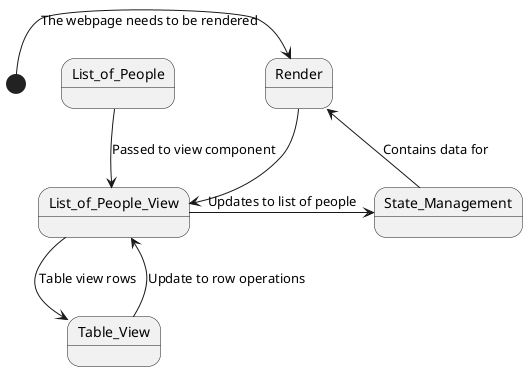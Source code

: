 @startuml MVVM Example

[*] -> Render : The webpage needs to be rendered
Render --> List_of_People_View
State_Management -> Render : Contains data for
List_of_People --> List_of_People_View : Passed to view component
List_of_People_View -> State_Management : Updates to list of people
List_of_People_View --> Table_View : Table view rows
Table_View -> List_of_People_View : Update to row operations
@enduml
